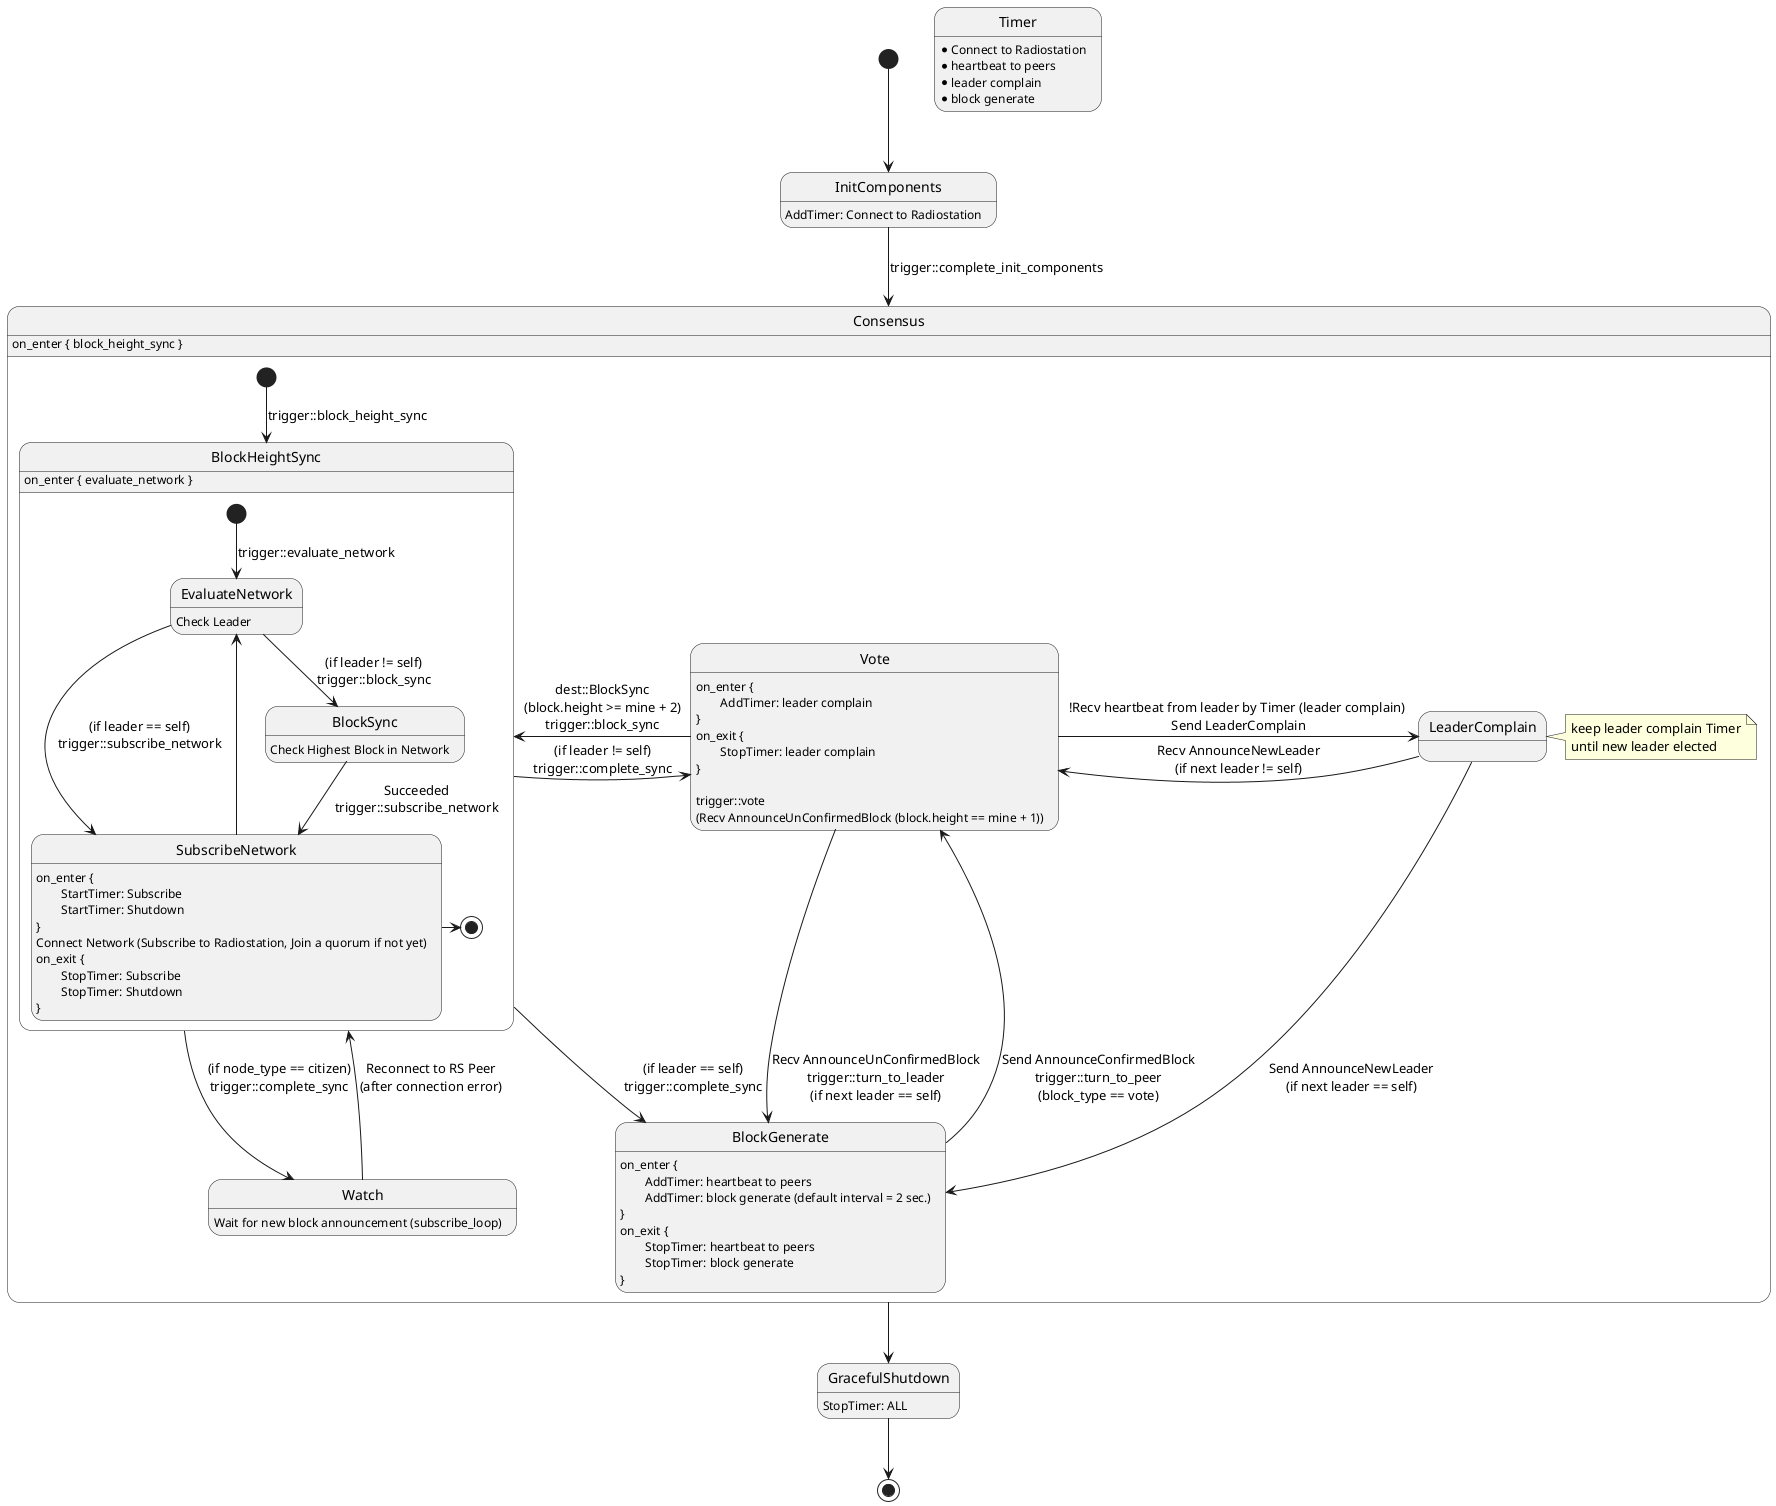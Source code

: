 @startuml State Machine in Siever

[*] --> InitComponents
InitComponents: AddTimer: Connect to Radiostation

InitComponents --> Consensus : trigger::complete_init_components

state Timer
Timer: * Connect to Radiostation
Timer: * heartbeat to peers
Timer: * leader complain
Timer: * block generate

state Consensus {
    Consensus: on_enter { block_height_sync }
    [*] --> BlockHeightSync : trigger::block_height_sync

    state BlockHeightSync {
        [*] --> EvaluateNetwork : trigger::evaluate_network

        EvaluateNetwork: Check Leader
        EvaluateNetwork --> BlockSync : (if leader != self)\ntrigger::block_sync
        EvaluateNetwork --> SubscribeNetwork : (if leader == self)\ntrigger::subscribe_network

        BlockSync: Check Highest Block in Network
        BlockSync --> SubscribeNetwork : Succeeded\ntrigger::subscribe_network

        SubscribeNetwork: on_enter {
        SubscribeNetwork: \tStartTimer: Subscribe
        SubscribeNetwork: \tStartTimer: Shutdown
        SubscribeNetwork:}
        SubscribeNetwork: Connect Network (Subscribe to Radiostation, Join a quorum if not yet)
        SubscribeNetwork: on_exit {
        SubscribeNetwork: \tStopTimer: Subscribe
        SubscribeNetwork: \tStopTimer: Shutdown
        SubscribeNetwork:}
        SubscribeNetwork -up-> EvaluateNetwork
        SubscribeNetwork -right-> [*]
    }
    BlockHeightSync: on_enter { evaluate_network }
    BlockHeightSync -> Watch: (if node_type == citizen)\ntrigger::complete_sync
    BlockHeightSync -> Vote: (if leader != self)\ntrigger::complete_sync
    BlockHeightSync --> BlockGenerate: (if leader == self)\ntrigger::complete_sync
    
    Watch: Wait for new block announcement (subscribe_loop)
    Watch --> BlockHeightSync: Reconnect to RS Peer\n(after connection error)
    Vote: on_enter {
    Vote: \tAddTimer: leader complain
    Vote: }
    Vote: on_exit {
    Vote: \tStopTimer: leader complain
    Vote: }
    Vote: 
    Vote: trigger::vote\n(Recv AnnounceUnConfirmedBlock (block.height == mine + 1))
    Vote -left-> BlockHeightSync : dest::BlockSync\n(block.height >= mine + 2)\ntrigger::block_sync
    Vote -> BlockGenerate : Recv AnnounceUnConfirmedBlock\ntrigger::turn_to_leader\n(if next leader == self)
    Vote -> LeaderComplain : !Recv heartbeat from leader by Timer (leader complain) \nSend LeaderComplain

    BlockGenerate: on_enter {
    BlockGenerate: \tAddTimer: heartbeat to peers
    BlockGenerate: \tAddTimer: block generate (default interval = 2 sec.)
    BlockGenerate: }
    BlockGenerate: on_exit {
    BlockGenerate: \tStopTimer: heartbeat to peers
    BlockGenerate: \tStopTimer: block generate
    BlockGenerate: }
    BlockGenerate -> Vote : Send AnnounceConfirmedBlock\ntrigger::turn_to_peer\n(block_type == vote)

    state LeaderComplain
    note right of LeaderComplain
      keep leader complain Timer
      until new leader elected
    end note
    LeaderComplain -> Vote : Recv AnnounceNewLeader\n(if next leader != self)
    LeaderComplain --> BlockGenerate : Send AnnounceNewLeader\n(if next leader == self)
}

Consensus --> GracefulShutdown

GracefulShutdown: StopTimer: ALL
GracefulShutdown --> [*]

@enduml
